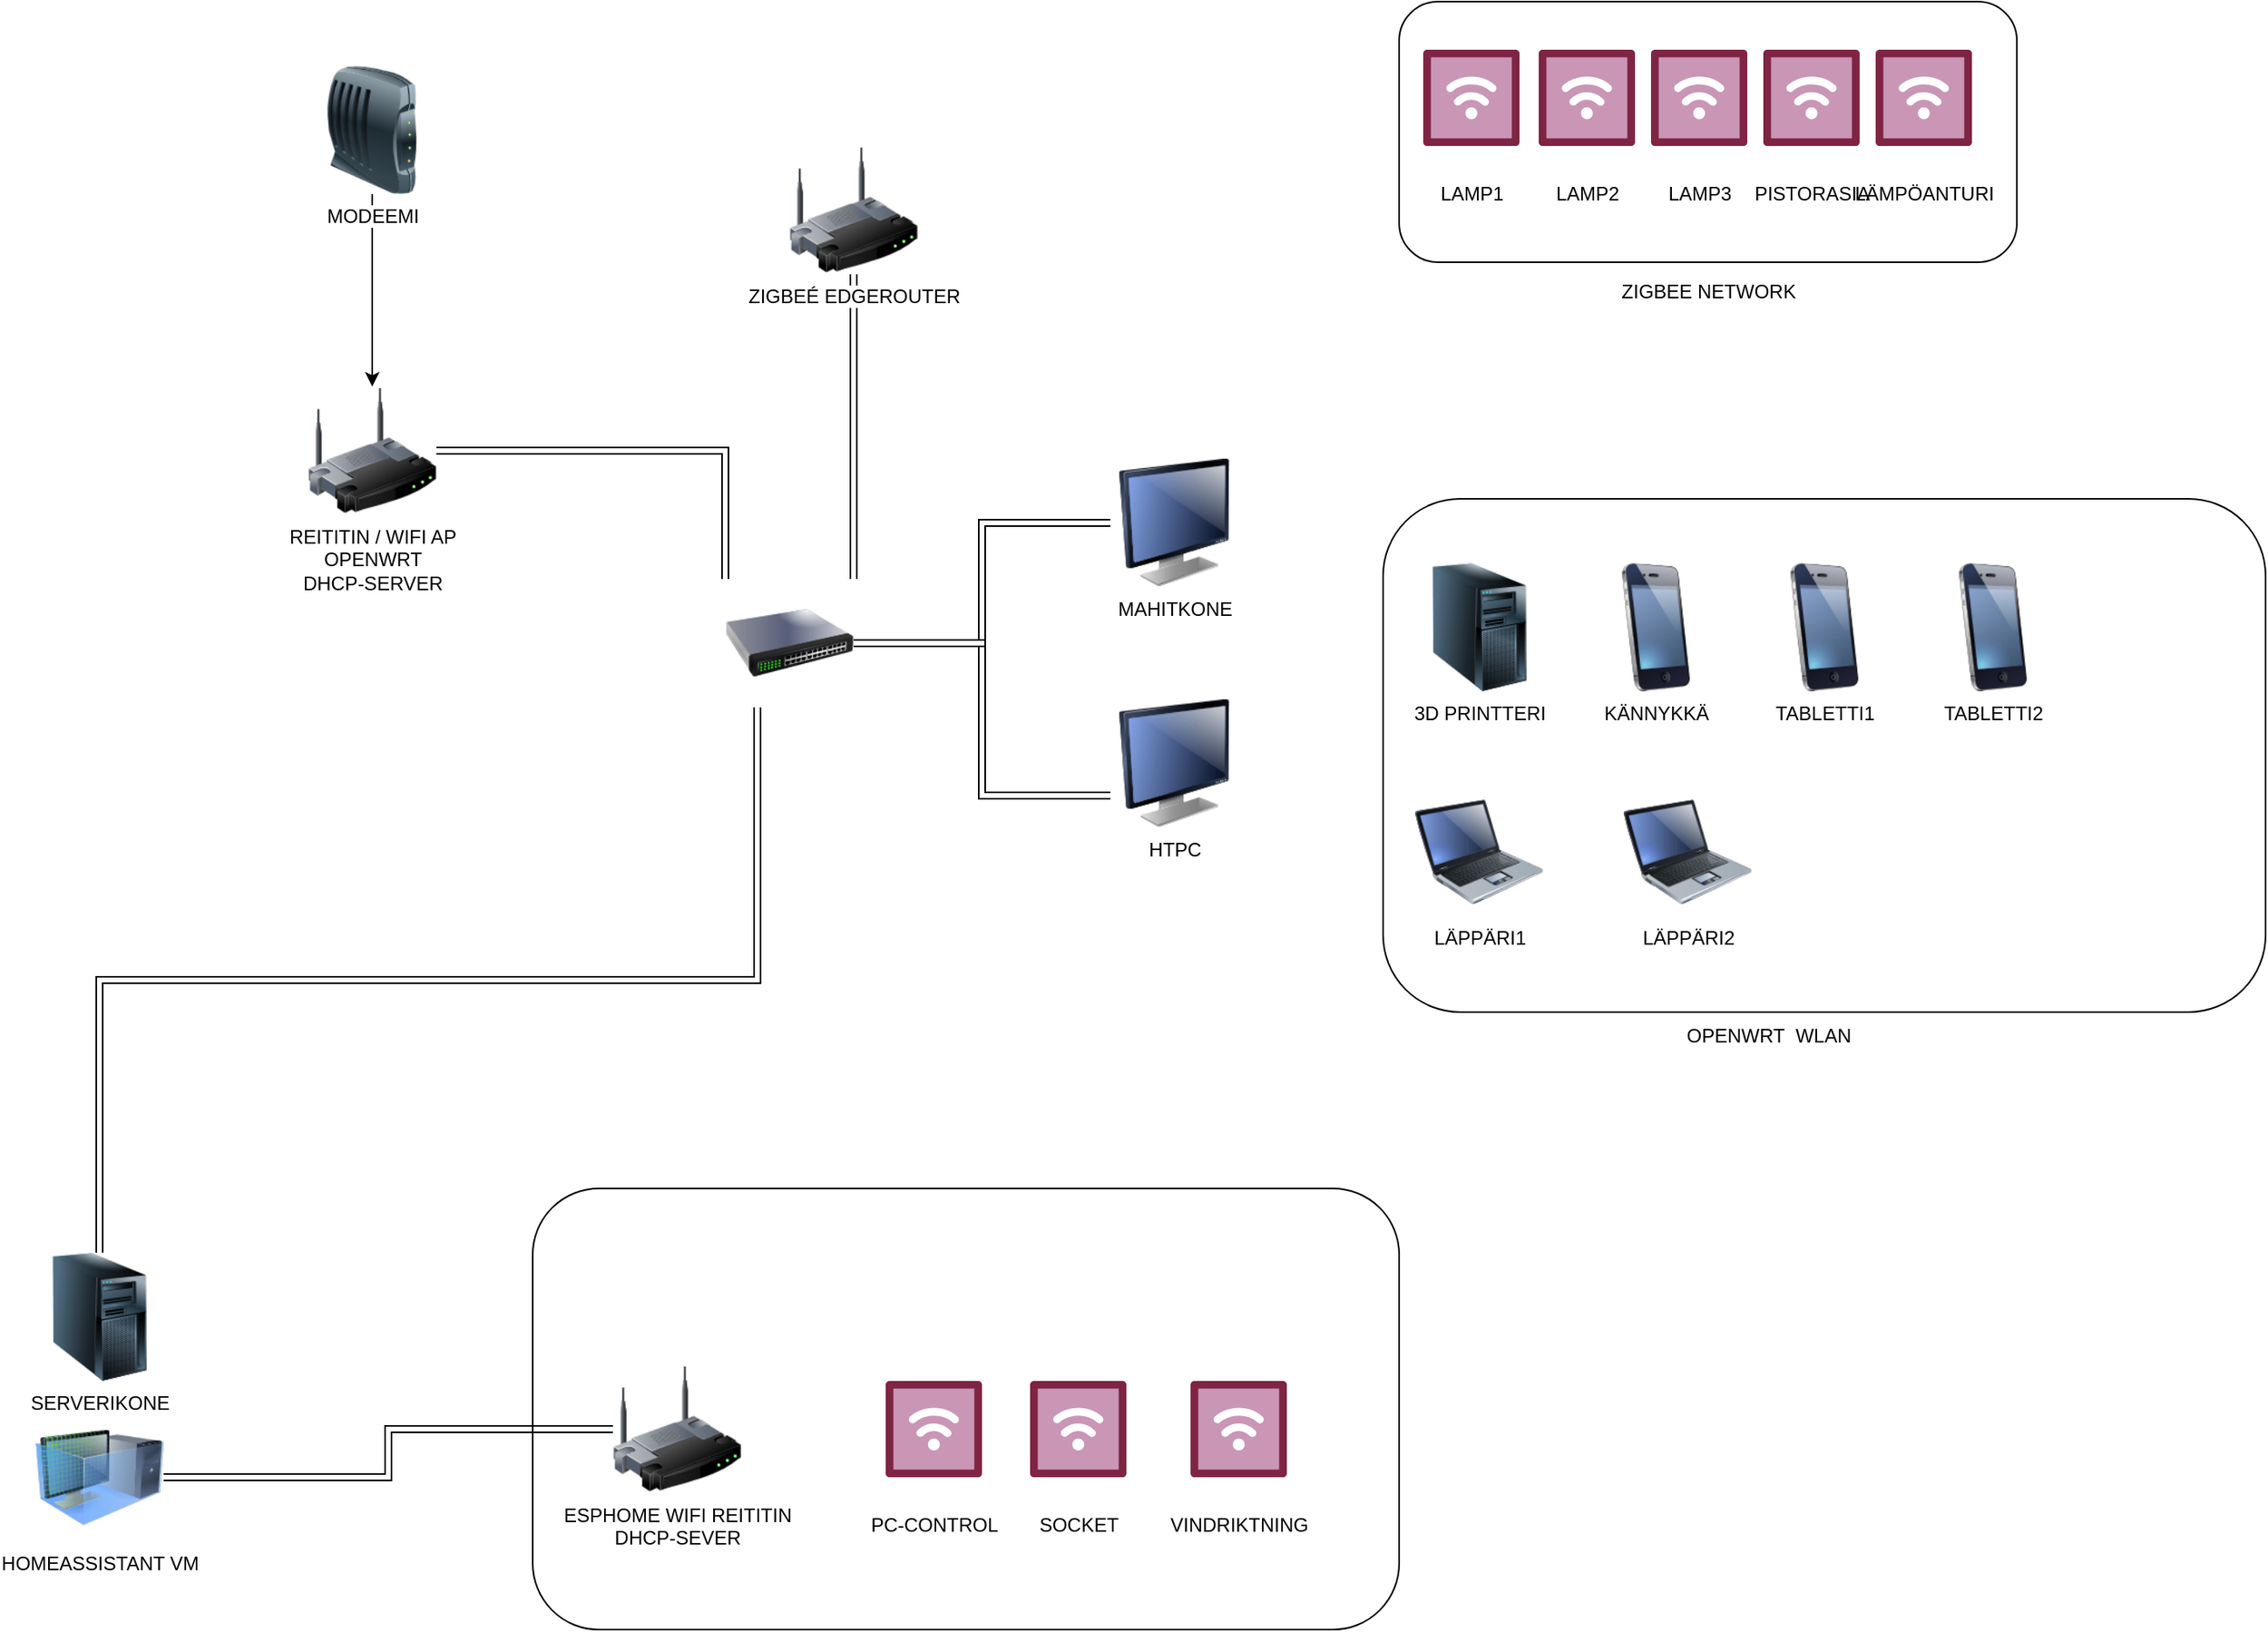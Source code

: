 <mxfile version="24.7.16">
  <diagram name="Page-1" id="5Y12B-AjyQcpdX293QFU">
    <mxGraphModel dx="1721" dy="2068" grid="1" gridSize="10" guides="1" tooltips="1" connect="1" arrows="1" fold="1" page="1" pageScale="1" pageWidth="850" pageHeight="1100" math="0" shadow="0">
      <root>
        <mxCell id="0" />
        <mxCell id="1" parent="0" />
        <mxCell id="1OphN91VMQWuA03h3con-23" style="edgeStyle=orthogonalEdgeStyle;rounded=0;orthogonalLoop=1;jettySize=auto;html=1;exitX=0.25;exitY=1;exitDx=0;exitDy=0;entryX=0.5;entryY=0;entryDx=0;entryDy=0;shape=link;" parent="1" source="1OphN91VMQWuA03h3con-8" target="1OphN91VMQWuA03h3con-12" edge="1">
          <mxGeometry relative="1" as="geometry" />
        </mxCell>
        <mxCell id="1OphN91VMQWuA03h3con-33" style="edgeStyle=orthogonalEdgeStyle;rounded=0;orthogonalLoop=1;jettySize=auto;html=1;exitX=1;exitY=0.5;exitDx=0;exitDy=0;entryX=0;entryY=0.75;entryDx=0;entryDy=0;shape=link;" parent="1" source="1OphN91VMQWuA03h3con-8" target="1OphN91VMQWuA03h3con-15" edge="1">
          <mxGeometry relative="1" as="geometry" />
        </mxCell>
        <mxCell id="iBO2gN0H3ThtQ6zz-BQZ-46" style="edgeStyle=orthogonalEdgeStyle;rounded=0;orthogonalLoop=1;jettySize=auto;html=1;exitX=1;exitY=0.5;exitDx=0;exitDy=0;entryX=0;entryY=0.5;entryDx=0;entryDy=0;shape=link;" edge="1" parent="1" source="1OphN91VMQWuA03h3con-8" target="1OphN91VMQWuA03h3con-14">
          <mxGeometry relative="1" as="geometry" />
        </mxCell>
        <mxCell id="1OphN91VMQWuA03h3con-8" value="" style="image;html=1;image=img/lib/clip_art/networking/Switch_128x128.png" parent="1" vertex="1">
          <mxGeometry x="470" y="110" width="80" height="80" as="geometry" />
        </mxCell>
        <mxCell id="1OphN91VMQWuA03h3con-18" style="edgeStyle=orthogonalEdgeStyle;rounded=0;orthogonalLoop=1;jettySize=auto;html=1;exitX=1;exitY=0.5;exitDx=0;exitDy=0;shape=link;entryX=0;entryY=0;entryDx=0;entryDy=0;" parent="1" source="1OphN91VMQWuA03h3con-9" target="1OphN91VMQWuA03h3con-8" edge="1">
          <mxGeometry relative="1" as="geometry" />
        </mxCell>
        <mxCell id="1OphN91VMQWuA03h3con-9" value="&lt;div&gt;REITITIN / WIFI AP&lt;/div&gt;&lt;div&gt;OPENWRT&lt;/div&gt;&lt;div&gt;DHCP-SERVER&lt;br&gt;&lt;/div&gt;" style="image;html=1;image=img/lib/clip_art/networking/Wireless_Router_128x128.png" parent="1" vertex="1">
          <mxGeometry x="210" y="-10" width="80" height="80" as="geometry" />
        </mxCell>
        <mxCell id="1OphN91VMQWuA03h3con-17" style="edgeStyle=orthogonalEdgeStyle;rounded=0;orthogonalLoop=1;jettySize=auto;html=1;exitX=0.5;exitY=1;exitDx=0;exitDy=0;entryX=0.5;entryY=0;entryDx=0;entryDy=0;" parent="1" source="1OphN91VMQWuA03h3con-11" target="1OphN91VMQWuA03h3con-9" edge="1">
          <mxGeometry relative="1" as="geometry" />
        </mxCell>
        <mxCell id="1OphN91VMQWuA03h3con-11" value="MODEEMI" style="image;html=1;image=img/lib/clip_art/networking/Modem_128x128.png" parent="1" vertex="1">
          <mxGeometry x="210" y="-210" width="80" height="80" as="geometry" />
        </mxCell>
        <mxCell id="1OphN91VMQWuA03h3con-12" value="SERVERIKONE" style="image;html=1;image=img/lib/clip_art/computers/Server_Tower_128x128.png" parent="1" vertex="1">
          <mxGeometry x="40" y="530" width="80" height="80" as="geometry" />
        </mxCell>
        <mxCell id="1OphN91VMQWuA03h3con-13" value="HOMEASSISTANT VM" style="image;html=1;image=img/lib/clip_art/computers/Virtual_Machine_128x128.png" parent="1" vertex="1">
          <mxGeometry x="40" y="630" width="80" height="80" as="geometry" />
        </mxCell>
        <mxCell id="1OphN91VMQWuA03h3con-30" value="" style="rounded=1;whiteSpace=wrap;html=1;" parent="1" vertex="1">
          <mxGeometry x="350" y="490" width="540" height="275" as="geometry" />
        </mxCell>
        <mxCell id="1OphN91VMQWuA03h3con-14" value="MAHITKONE" style="image;html=1;image=img/lib/clip_art/computers/Monitor_128x128.png" parent="1" vertex="1">
          <mxGeometry x="710" y="35" width="80" height="80" as="geometry" />
        </mxCell>
        <mxCell id="1OphN91VMQWuA03h3con-15" value="HTPC" style="image;html=1;image=img/lib/clip_art/computers/Monitor_128x128.png" parent="1" vertex="1">
          <mxGeometry x="710" y="185" width="80" height="80" as="geometry" />
        </mxCell>
        <mxCell id="1OphN91VMQWuA03h3con-24" value="&lt;div&gt;ESPHOME WIFI REITITIN&lt;/div&gt;&lt;div&gt;DHCP-SEVER&lt;br&gt;&lt;/div&gt;" style="image;html=1;image=img/lib/clip_art/networking/Wireless_Router_128x128.png" parent="1" vertex="1">
          <mxGeometry x="400" y="600" width="80" height="80" as="geometry" />
        </mxCell>
        <mxCell id="1OphN91VMQWuA03h3con-26" value="PC-CONTROL" style="verticalLabelPosition=bottom;aspect=fixed;html=1;shape=mxgraph.salesforce.iot;" parent="1" vertex="1">
          <mxGeometry x="570" y="610" width="60" height="60" as="geometry" />
        </mxCell>
        <mxCell id="1OphN91VMQWuA03h3con-27" value="SOCKET" style="verticalLabelPosition=bottom;aspect=fixed;html=1;shape=mxgraph.salesforce.iot;" parent="1" vertex="1">
          <mxGeometry x="660" y="610" width="60" height="60" as="geometry" />
        </mxCell>
        <mxCell id="1OphN91VMQWuA03h3con-28" value="VINDRIKTNING" style="verticalLabelPosition=bottom;aspect=fixed;html=1;shape=mxgraph.salesforce.iot;" parent="1" vertex="1">
          <mxGeometry x="760" y="610" width="60" height="60" as="geometry" />
        </mxCell>
        <mxCell id="1OphN91VMQWuA03h3con-25" style="edgeStyle=orthogonalEdgeStyle;rounded=0;orthogonalLoop=1;jettySize=auto;html=1;exitX=1;exitY=0.5;exitDx=0;exitDy=0;shape=link;" parent="1" source="1OphN91VMQWuA03h3con-13" target="1OphN91VMQWuA03h3con-24" edge="1">
          <mxGeometry relative="1" as="geometry" />
        </mxCell>
        <mxCell id="iBO2gN0H3ThtQ6zz-BQZ-9" style="edgeStyle=orthogonalEdgeStyle;rounded=0;orthogonalLoop=1;jettySize=auto;html=1;exitX=0.5;exitY=1;exitDx=0;exitDy=0;entryX=1;entryY=0;entryDx=0;entryDy=0;shape=link;" edge="1" parent="1" source="iBO2gN0H3ThtQ6zz-BQZ-6" target="1OphN91VMQWuA03h3con-8">
          <mxGeometry relative="1" as="geometry" />
        </mxCell>
        <mxCell id="iBO2gN0H3ThtQ6zz-BQZ-6" value="ZIGBEÉ EDGEROUTER" style="image;html=1;image=img/lib/clip_art/networking/Wireless_Router_128x128.png" vertex="1" parent="1">
          <mxGeometry x="510" y="-160" width="80" height="80" as="geometry" />
        </mxCell>
        <mxCell id="iBO2gN0H3ThtQ6zz-BQZ-20" value="" style="group" vertex="1" connectable="0" parent="1">
          <mxGeometry x="890" y="-250" width="405" height="200" as="geometry" />
        </mxCell>
        <mxCell id="iBO2gN0H3ThtQ6zz-BQZ-16" value="" style="rounded=1;whiteSpace=wrap;html=1;movable=1;resizable=1;rotatable=1;deletable=1;editable=1;locked=0;connectable=1;" vertex="1" parent="iBO2gN0H3ThtQ6zz-BQZ-20">
          <mxGeometry width="385.0" height="162.5" as="geometry" />
        </mxCell>
        <mxCell id="iBO2gN0H3ThtQ6zz-BQZ-19" value="ZIGBEE NETWORK" style="text;strokeColor=none;align=center;fillColor=none;html=1;verticalAlign=middle;whiteSpace=wrap;rounded=0;movable=1;resizable=1;rotatable=1;deletable=1;editable=1;locked=0;connectable=1;" vertex="1" parent="iBO2gN0H3ThtQ6zz-BQZ-20">
          <mxGeometry x="56.618" y="162.5" width="271.765" height="37.5" as="geometry" />
        </mxCell>
        <mxCell id="iBO2gN0H3ThtQ6zz-BQZ-11" value="&lt;div&gt;LAMP1&lt;/div&gt;" style="verticalLabelPosition=bottom;aspect=fixed;html=1;shape=mxgraph.salesforce.iot;" vertex="1" parent="iBO2gN0H3ThtQ6zz-BQZ-20">
          <mxGeometry x="15.005" y="30" width="60" height="60" as="geometry" />
        </mxCell>
        <mxCell id="iBO2gN0H3ThtQ6zz-BQZ-12" value="&lt;div&gt;LAMP2&lt;/div&gt;" style="verticalLabelPosition=bottom;aspect=fixed;html=1;shape=mxgraph.salesforce.iot;" vertex="1" parent="iBO2gN0H3ThtQ6zz-BQZ-20">
          <mxGeometry x="86.984" y="30" width="60" height="60" as="geometry" />
        </mxCell>
        <mxCell id="iBO2gN0H3ThtQ6zz-BQZ-13" value="&lt;div&gt;LAMP3&lt;/div&gt;" style="verticalLabelPosition=bottom;aspect=fixed;html=1;shape=mxgraph.salesforce.iot;" vertex="1" parent="iBO2gN0H3ThtQ6zz-BQZ-20">
          <mxGeometry x="156.983" y="30" width="60" height="60" as="geometry" />
        </mxCell>
        <mxCell id="iBO2gN0H3ThtQ6zz-BQZ-14" value="&lt;div&gt;PISTORASIA&lt;br&gt;&lt;/div&gt;" style="verticalLabelPosition=bottom;aspect=fixed;html=1;shape=mxgraph.salesforce.iot;" vertex="1" parent="iBO2gN0H3ThtQ6zz-BQZ-20">
          <mxGeometry x="226.982" y="30" width="60" height="60" as="geometry" />
        </mxCell>
        <mxCell id="iBO2gN0H3ThtQ6zz-BQZ-21" value="LÄMPÖANTURI" style="verticalLabelPosition=bottom;aspect=fixed;html=1;shape=mxgraph.salesforce.iot;" vertex="1" parent="iBO2gN0H3ThtQ6zz-BQZ-20">
          <mxGeometry x="296.981" y="30" width="60" height="60" as="geometry" />
        </mxCell>
        <mxCell id="iBO2gN0H3ThtQ6zz-BQZ-45" value="" style="group" vertex="1" connectable="0" parent="1">
          <mxGeometry x="880" y="60" width="550" height="350" as="geometry" />
        </mxCell>
        <mxCell id="iBO2gN0H3ThtQ6zz-BQZ-44" value="" style="group" vertex="1" connectable="0" parent="iBO2gN0H3ThtQ6zz-BQZ-45">
          <mxGeometry width="550" height="350" as="geometry" />
        </mxCell>
        <mxCell id="iBO2gN0H3ThtQ6zz-BQZ-42" value="" style="rounded=1;whiteSpace=wrap;html=1;" vertex="1" parent="iBO2gN0H3ThtQ6zz-BQZ-44">
          <mxGeometry width="550" height="320" as="geometry" />
        </mxCell>
        <mxCell id="iBO2gN0H3ThtQ6zz-BQZ-43" value="OPENWRT&amp;nbsp; WLAN" style="text;html=1;align=center;verticalAlign=middle;resizable=0;points=[];autosize=1;strokeColor=none;fillColor=none;" vertex="1" parent="iBO2gN0H3ThtQ6zz-BQZ-44">
          <mxGeometry x="180" y="320" width="120" height="30" as="geometry" />
        </mxCell>
        <mxCell id="iBO2gN0H3ThtQ6zz-BQZ-30" value="KÄNNYKKÄ" style="image;html=1;image=img/lib/clip_art/telecommunication/iPhone_128x128.png" vertex="1" parent="iBO2gN0H3ThtQ6zz-BQZ-44">
          <mxGeometry x="130" y="40" width="80" height="80" as="geometry" />
        </mxCell>
        <mxCell id="iBO2gN0H3ThtQ6zz-BQZ-31" value="TABLETTI1" style="image;html=1;image=img/lib/clip_art/telecommunication/iPhone_128x128.png" vertex="1" parent="iBO2gN0H3ThtQ6zz-BQZ-44">
          <mxGeometry x="235" y="40" width="80" height="80" as="geometry" />
        </mxCell>
        <mxCell id="iBO2gN0H3ThtQ6zz-BQZ-32" value="TABLETTI2" style="image;html=1;image=img/lib/clip_art/telecommunication/iPhone_128x128.png" vertex="1" parent="iBO2gN0H3ThtQ6zz-BQZ-44">
          <mxGeometry x="340" y="40" width="80" height="80" as="geometry" />
        </mxCell>
        <mxCell id="iBO2gN0H3ThtQ6zz-BQZ-10" value="3D PRINTTERI" style="image;html=1;image=img/lib/clip_art/computers/Server_Tower_128x128.png" vertex="1" parent="iBO2gN0H3ThtQ6zz-BQZ-45">
          <mxGeometry x="20" y="40" width="80" height="80" as="geometry" />
        </mxCell>
        <mxCell id="iBO2gN0H3ThtQ6zz-BQZ-29" value="LÄPPÄRI1" style="image;html=1;image=img/lib/clip_art/computers/Laptop_128x128.png" vertex="1" parent="iBO2gN0H3ThtQ6zz-BQZ-45">
          <mxGeometry x="20" y="180" width="80" height="80" as="geometry" />
        </mxCell>
        <mxCell id="iBO2gN0H3ThtQ6zz-BQZ-33" value="LÄPPÄRI2" style="image;html=1;image=img/lib/clip_art/computers/Laptop_128x128.png" vertex="1" parent="iBO2gN0H3ThtQ6zz-BQZ-45">
          <mxGeometry x="150" y="180" width="80" height="80" as="geometry" />
        </mxCell>
      </root>
    </mxGraphModel>
  </diagram>
</mxfile>

